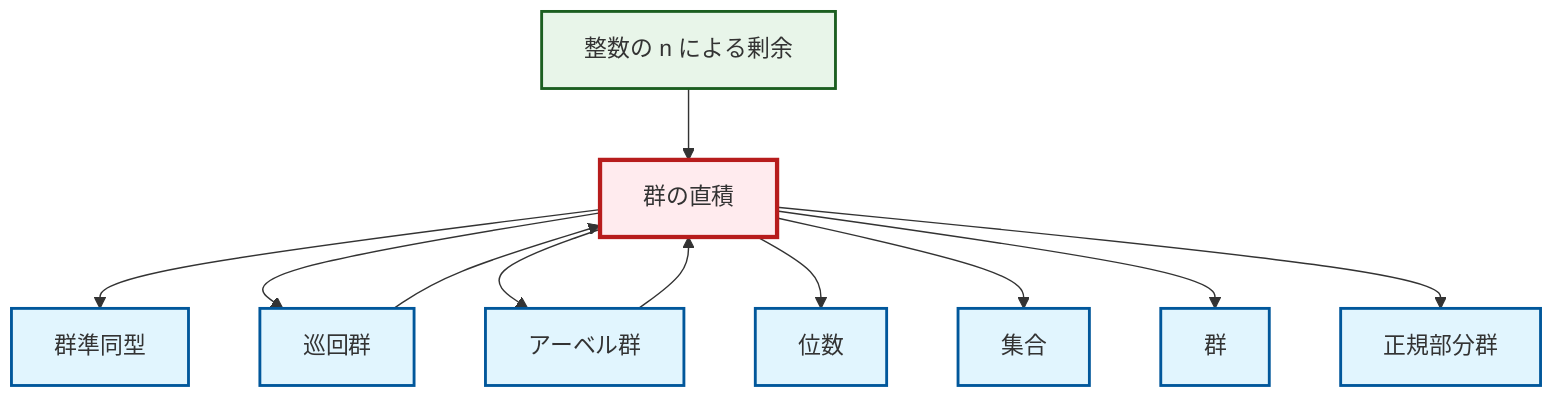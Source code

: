 graph TD
    classDef definition fill:#e1f5fe,stroke:#01579b,stroke-width:2px
    classDef theorem fill:#f3e5f5,stroke:#4a148c,stroke-width:2px
    classDef axiom fill:#fff3e0,stroke:#e65100,stroke-width:2px
    classDef example fill:#e8f5e9,stroke:#1b5e20,stroke-width:2px
    classDef current fill:#ffebee,stroke:#b71c1c,stroke-width:3px
    ex-quotient-integers-mod-n["整数の n による剰余"]:::example
    def-set["集合"]:::definition
    def-direct-product["群の直積"]:::definition
    def-group["群"]:::definition
    def-order["位数"]:::definition
    def-abelian-group["アーベル群"]:::definition
    def-cyclic-group["巡回群"]:::definition
    def-homomorphism["群準同型"]:::definition
    def-normal-subgroup["正規部分群"]:::definition
    def-direct-product --> def-homomorphism
    def-direct-product --> def-cyclic-group
    def-direct-product --> def-abelian-group
    ex-quotient-integers-mod-n --> def-direct-product
    def-direct-product --> def-order
    def-cyclic-group --> def-direct-product
    def-direct-product --> def-set
    def-abelian-group --> def-direct-product
    def-direct-product --> def-group
    def-direct-product --> def-normal-subgroup
    class def-direct-product current